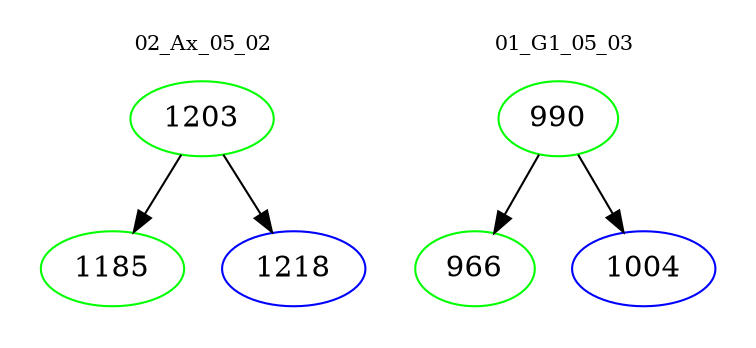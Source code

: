 digraph{
subgraph cluster_0 {
color = white
label = "02_Ax_05_02";
fontsize=10;
T0_1203 [label="1203", color="green"]
T0_1203 -> T0_1185 [color="black"]
T0_1185 [label="1185", color="green"]
T0_1203 -> T0_1218 [color="black"]
T0_1218 [label="1218", color="blue"]
}
subgraph cluster_1 {
color = white
label = "01_G1_05_03";
fontsize=10;
T1_990 [label="990", color="green"]
T1_990 -> T1_966 [color="black"]
T1_966 [label="966", color="green"]
T1_990 -> T1_1004 [color="black"]
T1_1004 [label="1004", color="blue"]
}
}
